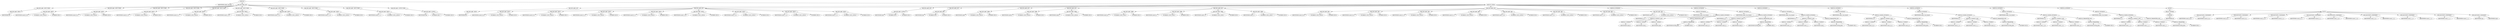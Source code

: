 digraph G {	
ranksep=.25;
	0 [label="MODULE"];
	1 [label="IDENTIFIERS:adder_tree_top"];
	0 -> 1;
	2 [label="VAR_DECLARE_LIST"];
	0 -> 2;
	3 [label="VAR_DECLARE  INPUT PORT"];
	2 -> 3;
	4 [label="VAR_DECLARE  INPUT"];
	3 -> 4;
	5 [label="IDENTIFIERS:clk"];
	4 -> 5;
	16 [label="VAR_DECLARE  INPUT PORT"];
	2 -> 16;
	17 [label="VAR_DECLARE  INPUT"];
	16 -> 17;
	18 [label="IDENTIFIERS:isum0_0_0_0"];
	17 -> 18;
	19 [label="NUMBERS LONG_LONG:6"];
	17 -> 19;
	20 [label="NUMBERS DEC:0"];
	17 -> 20;
	29 [label="VAR_DECLARE  INPUT PORT"];
	2 -> 29;
	30 [label="VAR_DECLARE  INPUT"];
	29 -> 30;
	31 [label="IDENTIFIERS:isum0_0_0_1"];
	30 -> 31;
	32 [label="NUMBERS LONG_LONG:6"];
	30 -> 32;
	33 [label="NUMBERS DEC:0"];
	30 -> 33;
	42 [label="VAR_DECLARE  INPUT PORT"];
	2 -> 42;
	43 [label="VAR_DECLARE  INPUT"];
	42 -> 43;
	44 [label="IDENTIFIERS:isum0_0_1_0"];
	43 -> 44;
	45 [label="NUMBERS LONG_LONG:6"];
	43 -> 45;
	46 [label="NUMBERS DEC:0"];
	43 -> 46;
	55 [label="VAR_DECLARE  INPUT PORT"];
	2 -> 55;
	56 [label="VAR_DECLARE  INPUT"];
	55 -> 56;
	57 [label="IDENTIFIERS:isum0_0_1_1"];
	56 -> 57;
	58 [label="NUMBERS LONG_LONG:6"];
	56 -> 58;
	59 [label="NUMBERS DEC:0"];
	56 -> 59;
	68 [label="VAR_DECLARE  INPUT PORT"];
	2 -> 68;
	69 [label="VAR_DECLARE  INPUT"];
	68 -> 69;
	70 [label="IDENTIFIERS:isum0_1_0_0"];
	69 -> 70;
	71 [label="NUMBERS LONG_LONG:6"];
	69 -> 71;
	72 [label="NUMBERS DEC:0"];
	69 -> 72;
	81 [label="VAR_DECLARE  INPUT PORT"];
	2 -> 81;
	82 [label="VAR_DECLARE  INPUT"];
	81 -> 82;
	83 [label="IDENTIFIERS:isum0_1_0_1"];
	82 -> 83;
	84 [label="NUMBERS LONG_LONG:6"];
	82 -> 84;
	85 [label="NUMBERS DEC:0"];
	82 -> 85;
	94 [label="VAR_DECLARE  INPUT PORT"];
	2 -> 94;
	95 [label="VAR_DECLARE  INPUT"];
	94 -> 95;
	96 [label="IDENTIFIERS:isum0_1_1_0"];
	95 -> 96;
	97 [label="NUMBERS LONG_LONG:6"];
	95 -> 97;
	98 [label="NUMBERS DEC:0"];
	95 -> 98;
	107 [label="VAR_DECLARE  INPUT PORT"];
	2 -> 107;
	108 [label="VAR_DECLARE  INPUT"];
	107 -> 108;
	109 [label="IDENTIFIERS:isum0_1_1_1"];
	108 -> 109;
	110 [label="NUMBERS LONG_LONG:6"];
	108 -> 110;
	111 [label="NUMBERS DEC:0"];
	108 -> 111;
	120 [label="VAR_DECLARE  OUTPUT PORT"];
	2 -> 120;
	121 [label="VAR_DECLARE  OUTPUT"];
	120 -> 121;
	122 [label="IDENTIFIERS:sum"];
	121 -> 122;
	123 [label="NUMBERS DEC:7"];
	121 -> 123;
	124 [label="NUMBERS DEC:0"];
	121 -> 124;
	133 [label="MODULE_ITEMS"];
	0 -> 133;
	134 [label="VAR_DECLARE_LIST"];
	133 -> 134;
	135 [label="VAR_DECLARE  INPUT"];
	134 -> 135;
	136 [label="IDENTIFIERS:clk"];
	135 -> 136;
	142 [label="VAR_DECLARE_LIST"];
	133 -> 142;
	143 [label="VAR_DECLARE  INPUT"];
	142 -> 143;
	144 [label="IDENTIFIERS:isum0_0_0_0"];
	143 -> 144;
	145 [label="NUMBERS LONG_LONG:6"];
	143 -> 145;
	146 [label="NUMBERS DEC:0"];
	143 -> 146;
	150 [label="VAR_DECLARE  INPUT"];
	142 -> 150;
	151 [label="IDENTIFIERS:isum0_0_0_1"];
	150 -> 151;
	152 [label="NUMBERS LONG_LONG:6"];
	150 -> 152;
	153 [label="NUMBERS DEC:0"];
	150 -> 153;
	157 [label="VAR_DECLARE  INPUT"];
	142 -> 157;
	158 [label="IDENTIFIERS:isum0_0_1_0"];
	157 -> 158;
	159 [label="NUMBERS LONG_LONG:6"];
	157 -> 159;
	160 [label="NUMBERS DEC:0"];
	157 -> 160;
	164 [label="VAR_DECLARE  INPUT"];
	142 -> 164;
	165 [label="IDENTIFIERS:isum0_0_1_1"];
	164 -> 165;
	166 [label="NUMBERS LONG_LONG:6"];
	164 -> 166;
	167 [label="NUMBERS DEC:0"];
	164 -> 167;
	171 [label="VAR_DECLARE  INPUT"];
	142 -> 171;
	172 [label="IDENTIFIERS:isum0_1_0_0"];
	171 -> 172;
	173 [label="NUMBERS LONG_LONG:6"];
	171 -> 173;
	174 [label="NUMBERS DEC:0"];
	171 -> 174;
	178 [label="VAR_DECLARE  INPUT"];
	142 -> 178;
	179 [label="IDENTIFIERS:isum0_1_0_1"];
	178 -> 179;
	180 [label="NUMBERS LONG_LONG:6"];
	178 -> 180;
	181 [label="NUMBERS DEC:0"];
	178 -> 181;
	185 [label="VAR_DECLARE  INPUT"];
	142 -> 185;
	186 [label="IDENTIFIERS:isum0_1_1_0"];
	185 -> 186;
	187 [label="NUMBERS LONG_LONG:6"];
	185 -> 187;
	188 [label="NUMBERS DEC:0"];
	185 -> 188;
	192 [label="VAR_DECLARE  INPUT"];
	142 -> 192;
	193 [label="IDENTIFIERS:isum0_1_1_1"];
	192 -> 193;
	194 [label="NUMBERS LONG_LONG:6"];
	192 -> 194;
	195 [label="NUMBERS DEC:0"];
	192 -> 195;
	199 [label="VAR_DECLARE_LIST"];
	133 -> 199;
	200 [label="VAR_DECLARE  OUTPUT"];
	199 -> 200;
	201 [label="IDENTIFIERS:sum"];
	200 -> 201;
	202 [label="NUMBERS DEC:7"];
	200 -> 202;
	203 [label="NUMBERS DEC:0"];
	200 -> 203;
	207 [label="VAR_DECLARE_LIST"];
	133 -> 207;
	208 [label="VAR_DECLARE  REG"];
	207 -> 208;
	209 [label="IDENTIFIERS:sum"];
	208 -> 209;
	210 [label="NUMBERS DEC:7"];
	208 -> 210;
	211 [label="NUMBERS DEC:0"];
	208 -> 211;
	215 [label="VAR_DECLARE_LIST"];
	133 -> 215;
	216 [label="VAR_DECLARE  WIRE"];
	215 -> 216;
	217 [label="IDENTIFIERS:sum0"];
	216 -> 217;
	218 [label="NUMBERS LONG_LONG:9"];
	216 -> 218;
	219 [label="NUMBERS DEC:0"];
	216 -> 219;
	223 [label="VAR_DECLARE_LIST"];
	133 -> 223;
	224 [label="VAR_DECLARE  WIRE"];
	223 -> 224;
	225 [label="IDENTIFIERS:sum0_0"];
	224 -> 225;
	226 [label="NUMBERS LONG_LONG:8"];
	224 -> 226;
	227 [label="NUMBERS DEC:0"];
	224 -> 227;
	231 [label="VAR_DECLARE  WIRE"];
	223 -> 231;
	232 [label="IDENTIFIERS:sum0_1"];
	231 -> 232;
	233 [label="NUMBERS LONG_LONG:8"];
	231 -> 233;
	234 [label="NUMBERS DEC:0"];
	231 -> 234;
	238 [label="VAR_DECLARE_LIST"];
	133 -> 238;
	239 [label="VAR_DECLARE  WIRE"];
	238 -> 239;
	240 [label="IDENTIFIERS:sum0_0_0"];
	239 -> 240;
	241 [label="NUMBERS LONG_LONG:7"];
	239 -> 241;
	242 [label="NUMBERS DEC:0"];
	239 -> 242;
	246 [label="VAR_DECLARE  WIRE"];
	238 -> 246;
	247 [label="IDENTIFIERS:sum0_0_1"];
	246 -> 247;
	248 [label="NUMBERS LONG_LONG:7"];
	246 -> 248;
	249 [label="NUMBERS DEC:0"];
	246 -> 249;
	253 [label="VAR_DECLARE  WIRE"];
	238 -> 253;
	254 [label="IDENTIFIERS:sum0_1_0"];
	253 -> 254;
	255 [label="NUMBERS LONG_LONG:7"];
	253 -> 255;
	256 [label="NUMBERS DEC:0"];
	253 -> 256;
	260 [label="VAR_DECLARE  WIRE"];
	238 -> 260;
	261 [label="IDENTIFIERS:sum0_1_1"];
	260 -> 261;
	262 [label="NUMBERS LONG_LONG:7"];
	260 -> 262;
	263 [label="NUMBERS DEC:0"];
	260 -> 263;
	267 [label="VAR_DECLARE_LIST"];
	133 -> 267;
	268 [label="VAR_DECLARE  REG"];
	267 -> 268;
	269 [label="IDENTIFIERS:sum0_0_0_0"];
	268 -> 269;
	270 [label="NUMBERS LONG_LONG:6"];
	268 -> 270;
	271 [label="NUMBERS DEC:0"];
	268 -> 271;
	275 [label="VAR_DECLARE  REG"];
	267 -> 275;
	276 [label="IDENTIFIERS:sum0_0_0_1"];
	275 -> 276;
	277 [label="NUMBERS LONG_LONG:6"];
	275 -> 277;
	278 [label="NUMBERS DEC:0"];
	275 -> 278;
	282 [label="VAR_DECLARE  REG"];
	267 -> 282;
	283 [label="IDENTIFIERS:sum0_0_1_0"];
	282 -> 283;
	284 [label="NUMBERS LONG_LONG:6"];
	282 -> 284;
	285 [label="NUMBERS DEC:0"];
	282 -> 285;
	289 [label="VAR_DECLARE  REG"];
	267 -> 289;
	290 [label="IDENTIFIERS:sum0_0_1_1"];
	289 -> 290;
	291 [label="NUMBERS LONG_LONG:6"];
	289 -> 291;
	292 [label="NUMBERS DEC:0"];
	289 -> 292;
	296 [label="VAR_DECLARE  REG"];
	267 -> 296;
	297 [label="IDENTIFIERS:sum0_1_0_0"];
	296 -> 297;
	298 [label="NUMBERS LONG_LONG:6"];
	296 -> 298;
	299 [label="NUMBERS DEC:0"];
	296 -> 299;
	303 [label="VAR_DECLARE  REG"];
	267 -> 303;
	304 [label="IDENTIFIERS:sum0_1_0_1"];
	303 -> 304;
	305 [label="NUMBERS LONG_LONG:6"];
	303 -> 305;
	306 [label="NUMBERS DEC:0"];
	303 -> 306;
	310 [label="VAR_DECLARE  REG"];
	267 -> 310;
	311 [label="IDENTIFIERS:sum0_1_1_0"];
	310 -> 311;
	312 [label="NUMBERS LONG_LONG:6"];
	310 -> 312;
	313 [label="NUMBERS DEC:0"];
	310 -> 313;
	317 [label="VAR_DECLARE  REG"];
	267 -> 317;
	318 [label="IDENTIFIERS:sum0_1_1_1"];
	317 -> 318;
	319 [label="NUMBERS LONG_LONG:6"];
	317 -> 319;
	320 [label="NUMBERS DEC:0"];
	317 -> 320;
	324 [label="MODULE_INSTANCE"];
	133 -> 324;
	325 [label="MODULE_INSTANCE"];
	324 -> 325;
	326 [label="IDENTIFIERS:adder_tree_branch"];
	325 -> 326;
	327 [label="MODULE_NAMED_INSTANCE"];
	325 -> 327;
	328 [label="IDENTIFIERS:L1_0"];
	327 -> 328;
	329 [label="MODULE_CONNECT_LIST"];
	327 -> 329;
	330 [label="MODULE_CONNECT"];
	329 -> 330;
	332 [label="IDENTIFIERS:sum0_0"];
	330 -> 332;
	333 [label="MODULE_CONNECT"];
	329 -> 333;
	335 [label="IDENTIFIERS:sum0_1"];
	333 -> 335;
	336 [label="MODULE_CONNECT"];
	329 -> 336;
	338 [label="IDENTIFIERS:sum0"];
	336 -> 338;
	339 [label="MODULE_PARAMETER_LIST"];
	327 -> 339;
	340 [label="MODULE_PARAMETER"];
	339 -> 340;
	341 [label="IDENTIFIERS:EXTRA_BITS"];
	340 -> 341;
	346 [label="NUMBERS DEC:2"];
	340 -> 346;
	347 [label="MODULE_INSTANCE"];
	133 -> 347;
	348 [label="MODULE_INSTANCE"];
	347 -> 348;
	349 [label="IDENTIFIERS:adder_tree_branch"];
	348 -> 349;
	350 [label="MODULE_NAMED_INSTANCE"];
	348 -> 350;
	351 [label="IDENTIFIERS:L2_0"];
	350 -> 351;
	352 [label="MODULE_CONNECT_LIST"];
	350 -> 352;
	353 [label="MODULE_CONNECT"];
	352 -> 353;
	355 [label="IDENTIFIERS:sum0_0_0"];
	353 -> 355;
	356 [label="MODULE_CONNECT"];
	352 -> 356;
	358 [label="IDENTIFIERS:sum0_0_1"];
	356 -> 358;
	359 [label="MODULE_CONNECT"];
	352 -> 359;
	361 [label="IDENTIFIERS:sum0_0"];
	359 -> 361;
	362 [label="MODULE_PARAMETER_LIST"];
	350 -> 362;
	363 [label="MODULE_PARAMETER"];
	362 -> 363;
	364 [label="IDENTIFIERS:EXTRA_BITS"];
	363 -> 364;
	369 [label="NUMBERS DEC:1"];
	363 -> 369;
	370 [label="MODULE_INSTANCE"];
	133 -> 370;
	371 [label="MODULE_INSTANCE"];
	370 -> 371;
	372 [label="IDENTIFIERS:adder_tree_branch"];
	371 -> 372;
	373 [label="MODULE_NAMED_INSTANCE"];
	371 -> 373;
	374 [label="IDENTIFIERS:L2_1"];
	373 -> 374;
	375 [label="MODULE_CONNECT_LIST"];
	373 -> 375;
	376 [label="MODULE_CONNECT"];
	375 -> 376;
	378 [label="IDENTIFIERS:sum0_1_0"];
	376 -> 378;
	379 [label="MODULE_CONNECT"];
	375 -> 379;
	381 [label="IDENTIFIERS:sum0_1_1"];
	379 -> 381;
	382 [label="MODULE_CONNECT"];
	375 -> 382;
	384 [label="IDENTIFIERS:sum0_1"];
	382 -> 384;
	385 [label="MODULE_PARAMETER_LIST"];
	373 -> 385;
	386 [label="MODULE_PARAMETER"];
	385 -> 386;
	387 [label="IDENTIFIERS:EXTRA_BITS"];
	386 -> 387;
	392 [label="NUMBERS DEC:1"];
	386 -> 392;
	393 [label="MODULE_INSTANCE"];
	133 -> 393;
	394 [label="MODULE_INSTANCE"];
	393 -> 394;
	395 [label="IDENTIFIERS:adder_tree_branch"];
	394 -> 395;
	396 [label="MODULE_NAMED_INSTANCE"];
	394 -> 396;
	397 [label="IDENTIFIERS:L3_0"];
	396 -> 397;
	398 [label="MODULE_CONNECT_LIST"];
	396 -> 398;
	399 [label="MODULE_CONNECT"];
	398 -> 399;
	401 [label="IDENTIFIERS:sum0_0_0_0"];
	399 -> 401;
	402 [label="MODULE_CONNECT"];
	398 -> 402;
	404 [label="IDENTIFIERS:sum0_0_0_1"];
	402 -> 404;
	405 [label="MODULE_CONNECT"];
	398 -> 405;
	407 [label="IDENTIFIERS:sum0_0_0"];
	405 -> 407;
	408 [label="MODULE_PARAMETER_LIST"];
	396 -> 408;
	409 [label="MODULE_PARAMETER"];
	408 -> 409;
	410 [label="IDENTIFIERS:EXTRA_BITS"];
	409 -> 410;
	415 [label="NUMBERS DEC:0"];
	409 -> 415;
	416 [label="MODULE_INSTANCE"];
	133 -> 416;
	417 [label="MODULE_INSTANCE"];
	416 -> 417;
	418 [label="IDENTIFIERS:adder_tree_branch"];
	417 -> 418;
	419 [label="MODULE_NAMED_INSTANCE"];
	417 -> 419;
	420 [label="IDENTIFIERS:L3_1"];
	419 -> 420;
	421 [label="MODULE_CONNECT_LIST"];
	419 -> 421;
	422 [label="MODULE_CONNECT"];
	421 -> 422;
	424 [label="IDENTIFIERS:sum0_0_1_0"];
	422 -> 424;
	425 [label="MODULE_CONNECT"];
	421 -> 425;
	427 [label="IDENTIFIERS:sum0_0_1_1"];
	425 -> 427;
	428 [label="MODULE_CONNECT"];
	421 -> 428;
	430 [label="IDENTIFIERS:sum0_0_1"];
	428 -> 430;
	431 [label="MODULE_PARAMETER_LIST"];
	419 -> 431;
	432 [label="MODULE_PARAMETER"];
	431 -> 432;
	433 [label="IDENTIFIERS:EXTRA_BITS"];
	432 -> 433;
	438 [label="NUMBERS DEC:0"];
	432 -> 438;
	439 [label="MODULE_INSTANCE"];
	133 -> 439;
	440 [label="MODULE_INSTANCE"];
	439 -> 440;
	441 [label="IDENTIFIERS:adder_tree_branch"];
	440 -> 441;
	442 [label="MODULE_NAMED_INSTANCE"];
	440 -> 442;
	443 [label="IDENTIFIERS:L3_2"];
	442 -> 443;
	444 [label="MODULE_CONNECT_LIST"];
	442 -> 444;
	445 [label="MODULE_CONNECT"];
	444 -> 445;
	447 [label="IDENTIFIERS:sum0_1_0_0"];
	445 -> 447;
	448 [label="MODULE_CONNECT"];
	444 -> 448;
	450 [label="IDENTIFIERS:sum0_1_0_1"];
	448 -> 450;
	451 [label="MODULE_CONNECT"];
	444 -> 451;
	453 [label="IDENTIFIERS:sum0_1_0"];
	451 -> 453;
	454 [label="MODULE_PARAMETER_LIST"];
	442 -> 454;
	455 [label="MODULE_PARAMETER"];
	454 -> 455;
	456 [label="IDENTIFIERS:EXTRA_BITS"];
	455 -> 456;
	461 [label="NUMBERS DEC:0"];
	455 -> 461;
	462 [label="MODULE_INSTANCE"];
	133 -> 462;
	463 [label="MODULE_INSTANCE"];
	462 -> 463;
	464 [label="IDENTIFIERS:adder_tree_branch"];
	463 -> 464;
	465 [label="MODULE_NAMED_INSTANCE"];
	463 -> 465;
	466 [label="IDENTIFIERS:L3_3"];
	465 -> 466;
	467 [label="MODULE_CONNECT_LIST"];
	465 -> 467;
	468 [label="MODULE_CONNECT"];
	467 -> 468;
	470 [label="IDENTIFIERS:sum0_1_1_0"];
	468 -> 470;
	471 [label="MODULE_CONNECT"];
	467 -> 471;
	473 [label="IDENTIFIERS:sum0_1_1_1"];
	471 -> 473;
	474 [label="MODULE_CONNECT"];
	467 -> 474;
	476 [label="IDENTIFIERS:sum0_1_1"];
	474 -> 476;
	477 [label="MODULE_PARAMETER_LIST"];
	465 -> 477;
	478 [label="MODULE_PARAMETER"];
	477 -> 478;
	479 [label="IDENTIFIERS:EXTRA_BITS"];
	478 -> 479;
	484 [label="NUMBERS DEC:0"];
	478 -> 484;
	485 [label="ALWAYS"];
	133 -> 485;
	486 [label="DELAY_CONTROL"];
	485 -> 486;
	487 [label="POSEDGE"];
	486 -> 487;
	488 [label="IDENTIFIERS:clk"];
	487 -> 488;
	489 [label="BLOCK"];
	485 -> 489;
	490 [label="NON_BLOCKING_STATEMENT"];
	489 -> 490;
	491 [label="IDENTIFIERS:sum0_0_0_0"];
	490 -> 491;
	492 [label="IDENTIFIERS:isum0_0_0_0"];
	490 -> 492;
	493 [label="NON_BLOCKING_STATEMENT"];
	489 -> 493;
	494 [label="IDENTIFIERS:sum0_0_0_1"];
	493 -> 494;
	495 [label="IDENTIFIERS:isum0_0_0_1"];
	493 -> 495;
	496 [label="NON_BLOCKING_STATEMENT"];
	489 -> 496;
	497 [label="IDENTIFIERS:sum0_0_1_0"];
	496 -> 497;
	498 [label="IDENTIFIERS:isum0_0_1_0"];
	496 -> 498;
	499 [label="NON_BLOCKING_STATEMENT"];
	489 -> 499;
	500 [label="IDENTIFIERS:sum0_0_1_1"];
	499 -> 500;
	501 [label="IDENTIFIERS:isum0_0_1_1"];
	499 -> 501;
	502 [label="NON_BLOCKING_STATEMENT"];
	489 -> 502;
	503 [label="IDENTIFIERS:sum0_1_0_0"];
	502 -> 503;
	504 [label="IDENTIFIERS:isum0_1_0_0"];
	502 -> 504;
	505 [label="NON_BLOCKING_STATEMENT"];
	489 -> 505;
	506 [label="IDENTIFIERS:sum0_1_0_1"];
	505 -> 506;
	507 [label="IDENTIFIERS:isum0_1_0_1"];
	505 -> 507;
	508 [label="NON_BLOCKING_STATEMENT"];
	489 -> 508;
	509 [label="IDENTIFIERS:sum0_1_1_0"];
	508 -> 509;
	510 [label="IDENTIFIERS:isum0_1_1_0"];
	508 -> 510;
	511 [label="NON_BLOCKING_STATEMENT"];
	489 -> 511;
	512 [label="IDENTIFIERS:sum0_1_1_1"];
	511 -> 512;
	513 [label="IDENTIFIERS:isum0_1_1_1"];
	511 -> 513;
	514 [label="NON_BLOCKING_STATEMENT"];
	489 -> 514;
	515 [label="IDENTIFIERS:sum"];
	514 -> 515;
	516 [label="IDENTIFIERS:sum0"];
	514 -> 516;
}
